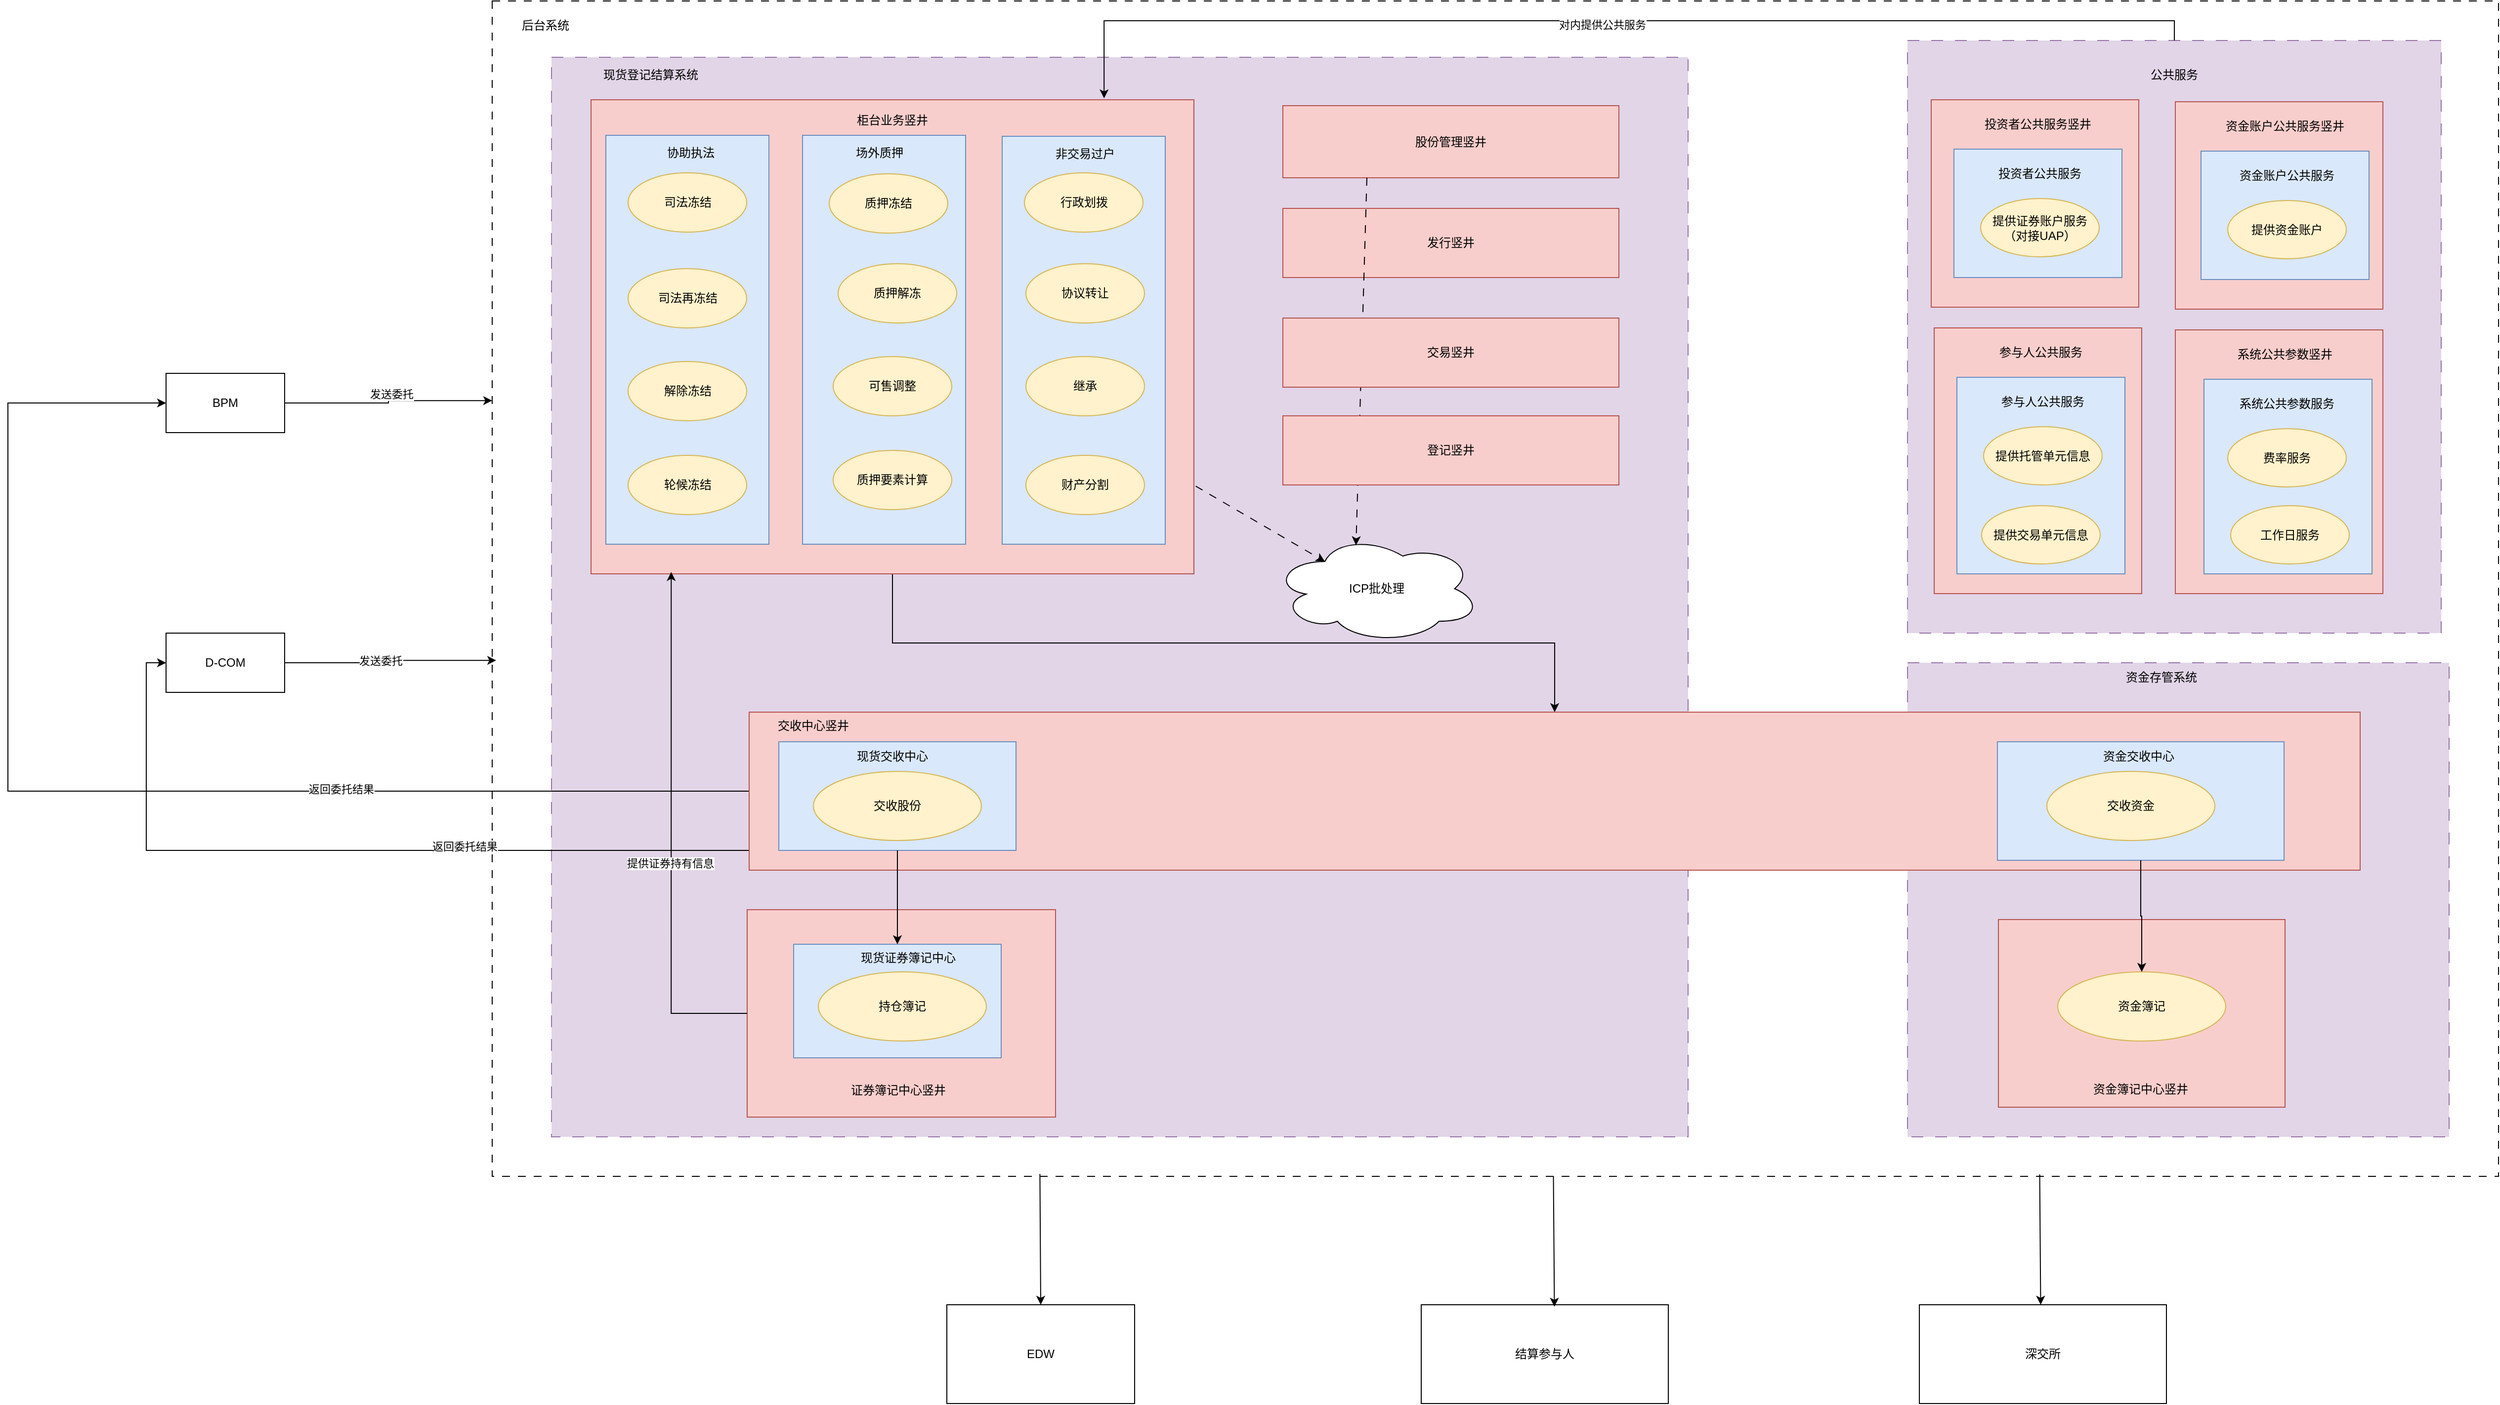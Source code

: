 <mxfile version="27.2.0">
  <diagram name="第 1 页" id="X5nS1ymlnuAeEdiXZMDX">
    <mxGraphModel dx="2137" dy="708" grid="1" gridSize="10" guides="1" tooltips="1" connect="1" arrows="1" fold="1" page="1" pageScale="1" pageWidth="827" pageHeight="1169" math="0" shadow="0">
      <root>
        <mxCell id="0" />
        <mxCell id="1" parent="0" />
        <mxCell id="fEw6cvL6jdv8BRQX3Pze-2" value="" style="rounded=0;whiteSpace=wrap;html=1;dashed=1;dashPattern=8 8;" parent="1" vertex="1">
          <mxGeometry x="190" y="70" width="2030" height="1190" as="geometry" />
        </mxCell>
        <mxCell id="TJUq0EqaipFlNP349zOz-218" value="" style="rounded=0;whiteSpace=wrap;html=1;fillColor=#e1d5e7;strokeColor=#9673a6;dashed=1;dashPattern=12 12;" parent="1" vertex="1">
          <mxGeometry x="1622" y="740" width="548" height="480" as="geometry" />
        </mxCell>
        <mxCell id="fEw6cvL6jdv8BRQX3Pze-1" value="BPM" style="rounded=0;whiteSpace=wrap;html=1;" parent="1" vertex="1">
          <mxGeometry x="-140" y="447" width="120" height="60" as="geometry" />
        </mxCell>
        <mxCell id="TJUq0EqaipFlNP349zOz-3" value="" style="rounded=0;whiteSpace=wrap;html=1;fillColor=#e1d5e7;strokeColor=#9673a6;dashed=1;dashPattern=12 12;" parent="1" vertex="1">
          <mxGeometry x="250" y="127" width="1150" height="1093" as="geometry" />
        </mxCell>
        <mxCell id="TJUq0EqaipFlNP349zOz-2" value="后台系统" style="text;strokeColor=none;align=center;fillColor=none;html=1;verticalAlign=middle;whiteSpace=wrap;rounded=0;" parent="1" vertex="1">
          <mxGeometry x="214" y="80" width="60" height="30" as="geometry" />
        </mxCell>
        <mxCell id="TJUq0EqaipFlNP349zOz-4" value="现货登记结算系统" style="text;strokeColor=none;align=center;fillColor=none;html=1;verticalAlign=middle;whiteSpace=wrap;rounded=0;" parent="1" vertex="1">
          <mxGeometry x="288" y="130" width="125" height="30" as="geometry" />
        </mxCell>
        <mxCell id="TJUq0EqaipFlNP349zOz-98" style="edgeStyle=orthogonalEdgeStyle;rounded=0;orthogonalLoop=1;jettySize=auto;html=1;exitX=0.5;exitY=1;exitDx=0;exitDy=0;entryX=0.5;entryY=0;entryDx=0;entryDy=0;" parent="1" source="TJUq0EqaipFlNP349zOz-13" target="TJUq0EqaipFlNP349zOz-92" edge="1">
          <mxGeometry relative="1" as="geometry" />
        </mxCell>
        <mxCell id="TJUq0EqaipFlNP349zOz-13" value="" style="rounded=0;whiteSpace=wrap;html=1;fillColor=#f8cecc;strokeColor=#b85450;" parent="1" vertex="1">
          <mxGeometry x="290" y="170" width="610" height="480" as="geometry" />
        </mxCell>
        <mxCell id="TJUq0EqaipFlNP349zOz-15" value="柜台业务竖井" style="text;strokeColor=none;align=center;fillColor=none;html=1;verticalAlign=middle;whiteSpace=wrap;rounded=0;" parent="1" vertex="1">
          <mxGeometry x="545" y="176" width="100" height="30" as="geometry" />
        </mxCell>
        <mxCell id="TJUq0EqaipFlNP349zOz-16" value="" style="rounded=0;whiteSpace=wrap;html=1;fillColor=#dae8fc;strokeColor=#6c8ebf;" parent="1" vertex="1">
          <mxGeometry x="305" y="206" width="165" height="414" as="geometry" />
        </mxCell>
        <mxCell id="TJUq0EqaipFlNP349zOz-17" value="协助执法" style="text;strokeColor=none;align=center;fillColor=none;html=1;verticalAlign=middle;whiteSpace=wrap;rounded=0;" parent="1" vertex="1">
          <mxGeometry x="361" y="209" width="60" height="30" as="geometry" />
        </mxCell>
        <mxCell id="TJUq0EqaipFlNP349zOz-19" value="轮候冻结" style="ellipse;whiteSpace=wrap;html=1;fillColor=#fff2cc;strokeColor=#d6b656;" parent="1" vertex="1">
          <mxGeometry x="327.5" y="530" width="120" height="60" as="geometry" />
        </mxCell>
        <mxCell id="TJUq0EqaipFlNP349zOz-22" value="司法冻结" style="ellipse;whiteSpace=wrap;html=1;fillColor=#fff2cc;strokeColor=#d6b656;" parent="1" vertex="1">
          <mxGeometry x="327.5" y="244" width="120" height="60" as="geometry" />
        </mxCell>
        <mxCell id="TJUq0EqaipFlNP349zOz-23" value="司法再冻结" style="ellipse;whiteSpace=wrap;html=1;fillColor=#fff2cc;strokeColor=#d6b656;" parent="1" vertex="1">
          <mxGeometry x="327.5" y="341" width="120" height="60" as="geometry" />
        </mxCell>
        <mxCell id="TJUq0EqaipFlNP349zOz-26" value="解除冻结" style="ellipse;whiteSpace=wrap;html=1;fillColor=#fff2cc;strokeColor=#d6b656;" parent="1" vertex="1">
          <mxGeometry x="327.5" y="435" width="120" height="60" as="geometry" />
        </mxCell>
        <mxCell id="TJUq0EqaipFlNP349zOz-27" value="" style="rounded=0;whiteSpace=wrap;html=1;fillColor=#dae8fc;strokeColor=#6c8ebf;" parent="1" vertex="1">
          <mxGeometry x="504" y="206" width="165" height="414" as="geometry" />
        </mxCell>
        <mxCell id="TJUq0EqaipFlNP349zOz-28" value="场外质押" style="text;strokeColor=none;align=center;fillColor=none;html=1;verticalAlign=middle;whiteSpace=wrap;rounded=0;" parent="1" vertex="1">
          <mxGeometry x="552" y="209" width="60" height="30" as="geometry" />
        </mxCell>
        <mxCell id="TJUq0EqaipFlNP349zOz-32" value="质押冻结" style="ellipse;whiteSpace=wrap;html=1;fillColor=#fff2cc;strokeColor=#d6b656;" parent="1" vertex="1">
          <mxGeometry x="531" y="245" width="120" height="60" as="geometry" />
        </mxCell>
        <mxCell id="TJUq0EqaipFlNP349zOz-33" value="质押解冻" style="ellipse;whiteSpace=wrap;html=1;fillColor=#fff2cc;strokeColor=#d6b656;" parent="1" vertex="1">
          <mxGeometry x="540" y="336" width="120" height="60" as="geometry" />
        </mxCell>
        <mxCell id="TJUq0EqaipFlNP349zOz-34" value="可售调整" style="ellipse;whiteSpace=wrap;html=1;fillColor=#fff2cc;strokeColor=#d6b656;" parent="1" vertex="1">
          <mxGeometry x="535" y="430" width="120" height="60" as="geometry" />
        </mxCell>
        <mxCell id="TJUq0EqaipFlNP349zOz-35" value="质押要素计算" style="ellipse;whiteSpace=wrap;html=1;fillColor=#fff2cc;strokeColor=#d6b656;" parent="1" vertex="1">
          <mxGeometry x="535" y="525" width="120" height="60" as="geometry" />
        </mxCell>
        <mxCell id="TJUq0EqaipFlNP349zOz-36" value="" style="rounded=0;whiteSpace=wrap;html=1;fillColor=#dae8fc;strokeColor=#6c8ebf;" parent="1" vertex="1">
          <mxGeometry x="706" y="207" width="165" height="413" as="geometry" />
        </mxCell>
        <mxCell id="TJUq0EqaipFlNP349zOz-37" value="非交易过户" style="text;strokeColor=none;align=center;fillColor=none;html=1;verticalAlign=middle;whiteSpace=wrap;rounded=0;" parent="1" vertex="1">
          <mxGeometry x="750" y="210" width="80" height="30" as="geometry" />
        </mxCell>
        <mxCell id="TJUq0EqaipFlNP349zOz-41" value="行政划拨" style="ellipse;whiteSpace=wrap;html=1;fillColor=#fff2cc;strokeColor=#d6b656;" parent="1" vertex="1">
          <mxGeometry x="728.5" y="244" width="120" height="60" as="geometry" />
        </mxCell>
        <mxCell id="TJUq0EqaipFlNP349zOz-42" value="协议转让" style="ellipse;whiteSpace=wrap;html=1;fillColor=#fff2cc;strokeColor=#d6b656;" parent="1" vertex="1">
          <mxGeometry x="730" y="336" width="120" height="60" as="geometry" />
        </mxCell>
        <mxCell id="TJUq0EqaipFlNP349zOz-49" style="edgeStyle=orthogonalEdgeStyle;rounded=0;orthogonalLoop=1;jettySize=auto;html=1;exitX=1;exitY=0.5;exitDx=0;exitDy=0;entryX=0.002;entryY=0.561;entryDx=0;entryDy=0;entryPerimeter=0;" parent="1" source="TJUq0EqaipFlNP349zOz-46" target="fEw6cvL6jdv8BRQX3Pze-2" edge="1">
          <mxGeometry relative="1" as="geometry" />
        </mxCell>
        <mxCell id="TJUq0EqaipFlNP349zOz-50" value="发送委托" style="edgeLabel;html=1;align=center;verticalAlign=middle;resizable=0;points=[];" parent="TJUq0EqaipFlNP349zOz-49" vertex="1" connectable="0">
          <mxGeometry x="-0.108" y="2" relative="1" as="geometry">
            <mxPoint as="offset" />
          </mxGeometry>
        </mxCell>
        <mxCell id="TJUq0EqaipFlNP349zOz-46" value="D-COM" style="rounded=0;whiteSpace=wrap;html=1;" parent="1" vertex="1">
          <mxGeometry x="-140" y="710" width="120" height="60" as="geometry" />
        </mxCell>
        <mxCell id="TJUq0EqaipFlNP349zOz-47" style="edgeStyle=orthogonalEdgeStyle;rounded=0;orthogonalLoop=1;jettySize=auto;html=1;exitX=1;exitY=0.5;exitDx=0;exitDy=0;entryX=0;entryY=0.34;entryDx=0;entryDy=0;entryPerimeter=0;" parent="1" source="fEw6cvL6jdv8BRQX3Pze-1" target="fEw6cvL6jdv8BRQX3Pze-2" edge="1">
          <mxGeometry relative="1" as="geometry">
            <mxPoint x="190" y="341" as="targetPoint" />
          </mxGeometry>
        </mxCell>
        <mxCell id="TJUq0EqaipFlNP349zOz-48" value="发送委托" style="edgeLabel;html=1;align=center;verticalAlign=middle;resizable=0;points=[];" parent="TJUq0EqaipFlNP349zOz-47" vertex="1" connectable="0">
          <mxGeometry x="0.011" y="3" relative="1" as="geometry">
            <mxPoint x="3" y="-4" as="offset" />
          </mxGeometry>
        </mxCell>
        <mxCell id="TJUq0EqaipFlNP349zOz-51" value="" style="rounded=0;whiteSpace=wrap;html=1;fillColor=#e1d5e7;strokeColor=#9673a6;dashed=1;dashPattern=12 12;" parent="1" vertex="1">
          <mxGeometry x="1622" y="110" width="540" height="600" as="geometry" />
        </mxCell>
        <mxCell id="TJUq0EqaipFlNP349zOz-52" value="公共服务" style="text;strokeColor=none;align=center;fillColor=none;html=1;verticalAlign=middle;whiteSpace=wrap;rounded=0;" parent="1" vertex="1">
          <mxGeometry x="1862" y="130" width="60" height="30" as="geometry" />
        </mxCell>
        <mxCell id="TJUq0EqaipFlNP349zOz-53" value="" style="rounded=0;whiteSpace=wrap;html=1;fillColor=#f8cecc;strokeColor=#b85450;" parent="1" vertex="1">
          <mxGeometry x="1646" y="170" width="210" height="210" as="geometry" />
        </mxCell>
        <mxCell id="TJUq0EqaipFlNP349zOz-54" value="投资者公共服务竖井" style="text;strokeColor=none;align=center;fillColor=none;html=1;verticalAlign=middle;whiteSpace=wrap;rounded=0;" parent="1" vertex="1">
          <mxGeometry x="1689" y="180" width="130" height="30" as="geometry" />
        </mxCell>
        <mxCell id="TJUq0EqaipFlNP349zOz-61" value="" style="rounded=0;whiteSpace=wrap;html=1;fillColor=#dae8fc;strokeColor=#6c8ebf;" parent="1" vertex="1">
          <mxGeometry x="1669" y="220" width="170" height="130" as="geometry" />
        </mxCell>
        <mxCell id="TJUq0EqaipFlNP349zOz-57" value="提供证券账户服务（对接UAP）" style="ellipse;whiteSpace=wrap;html=1;fillColor=#fff2cc;strokeColor=#d6b656;" parent="1" vertex="1">
          <mxGeometry x="1696" y="270" width="120" height="59" as="geometry" />
        </mxCell>
        <mxCell id="TJUq0EqaipFlNP349zOz-62" value="投资者公共服务" style="text;strokeColor=none;align=center;fillColor=none;html=1;verticalAlign=middle;whiteSpace=wrap;rounded=0;" parent="1" vertex="1">
          <mxGeometry x="1706" y="230" width="100" height="30" as="geometry" />
        </mxCell>
        <mxCell id="TJUq0EqaipFlNP349zOz-63" value="" style="rounded=0;whiteSpace=wrap;html=1;fillColor=#f8cecc;strokeColor=#b85450;" parent="1" vertex="1">
          <mxGeometry x="1649" y="401" width="210" height="269" as="geometry" />
        </mxCell>
        <mxCell id="TJUq0EqaipFlNP349zOz-64" value="参与人公共服务" style="text;strokeColor=none;align=center;fillColor=none;html=1;verticalAlign=middle;whiteSpace=wrap;rounded=0;" parent="1" vertex="1">
          <mxGeometry x="1692" y="411" width="130" height="30" as="geometry" />
        </mxCell>
        <mxCell id="TJUq0EqaipFlNP349zOz-65" value="" style="rounded=0;whiteSpace=wrap;html=1;fillColor=#dae8fc;strokeColor=#6c8ebf;" parent="1" vertex="1">
          <mxGeometry x="1672" y="451" width="170" height="199" as="geometry" />
        </mxCell>
        <mxCell id="TJUq0EqaipFlNP349zOz-66" value="提供托管单元信息" style="ellipse;whiteSpace=wrap;html=1;fillColor=#fff2cc;strokeColor=#d6b656;" parent="1" vertex="1">
          <mxGeometry x="1699" y="501" width="120" height="59" as="geometry" />
        </mxCell>
        <mxCell id="TJUq0EqaipFlNP349zOz-67" value="参与人公共服务" style="text;strokeColor=none;align=center;fillColor=none;html=1;verticalAlign=middle;whiteSpace=wrap;rounded=0;" parent="1" vertex="1">
          <mxGeometry x="1709" y="461" width="100" height="30" as="geometry" />
        </mxCell>
        <mxCell id="TJUq0EqaipFlNP349zOz-68" value="" style="rounded=0;whiteSpace=wrap;html=1;fillColor=#f8cecc;strokeColor=#b85450;fontStyle=1" parent="1" vertex="1">
          <mxGeometry x="1893" y="172" width="210" height="210" as="geometry" />
        </mxCell>
        <mxCell id="TJUq0EqaipFlNP349zOz-69" value="资金账户公共服务竖井" style="text;strokeColor=none;align=center;fillColor=none;html=1;verticalAlign=middle;whiteSpace=wrap;rounded=0;fontStyle=0" parent="1" vertex="1">
          <mxGeometry x="1939" y="182" width="130" height="30" as="geometry" />
        </mxCell>
        <mxCell id="TJUq0EqaipFlNP349zOz-70" value="" style="rounded=0;whiteSpace=wrap;html=1;fillColor=#dae8fc;strokeColor=#6c8ebf;fontStyle=1" parent="1" vertex="1">
          <mxGeometry x="1919" y="222" width="170" height="130" as="geometry" />
        </mxCell>
        <mxCell id="TJUq0EqaipFlNP349zOz-71" value="提供资金账户" style="ellipse;whiteSpace=wrap;html=1;fillColor=#fff2cc;strokeColor=#d6b656;fontStyle=0" parent="1" vertex="1">
          <mxGeometry x="1946" y="272" width="120" height="59" as="geometry" />
        </mxCell>
        <mxCell id="TJUq0EqaipFlNP349zOz-72" value="资金账户公共服务" style="text;strokeColor=none;align=center;fillColor=none;html=1;verticalAlign=middle;whiteSpace=wrap;rounded=0;fontStyle=0" parent="1" vertex="1">
          <mxGeometry x="1956" y="232" width="100" height="30" as="geometry" />
        </mxCell>
        <mxCell id="TJUq0EqaipFlNP349zOz-73" value="" style="rounded=0;whiteSpace=wrap;html=1;fillColor=#f8cecc;strokeColor=#b85450;" parent="1" vertex="1">
          <mxGeometry x="1893" y="403" width="210" height="267" as="geometry" />
        </mxCell>
        <mxCell id="TJUq0EqaipFlNP349zOz-74" value="系统公共参数竖井" style="text;strokeColor=none;align=center;fillColor=none;html=1;verticalAlign=middle;whiteSpace=wrap;rounded=0;" parent="1" vertex="1">
          <mxGeometry x="1939" y="413" width="130" height="30" as="geometry" />
        </mxCell>
        <mxCell id="TJUq0EqaipFlNP349zOz-75" value="" style="rounded=0;whiteSpace=wrap;html=1;fillColor=#dae8fc;strokeColor=#6c8ebf;" parent="1" vertex="1">
          <mxGeometry x="1922" y="453" width="170" height="197" as="geometry" />
        </mxCell>
        <mxCell id="TJUq0EqaipFlNP349zOz-76" value="费率服务" style="ellipse;whiteSpace=wrap;html=1;fillColor=#fff2cc;strokeColor=#d6b656;" parent="1" vertex="1">
          <mxGeometry x="1946" y="503" width="120" height="59" as="geometry" />
        </mxCell>
        <mxCell id="TJUq0EqaipFlNP349zOz-77" value="系统公共参数服务" style="text;strokeColor=none;align=center;fillColor=none;html=1;verticalAlign=middle;whiteSpace=wrap;rounded=0;" parent="1" vertex="1">
          <mxGeometry x="1956" y="463" width="100" height="30" as="geometry" />
        </mxCell>
        <mxCell id="TJUq0EqaipFlNP349zOz-79" value="提供交易单元信息" style="ellipse;whiteSpace=wrap;html=1;fillColor=#fff2cc;strokeColor=#d6b656;" parent="1" vertex="1">
          <mxGeometry x="1697" y="581" width="120" height="59" as="geometry" />
        </mxCell>
        <mxCell id="TJUq0EqaipFlNP349zOz-82" value="工作日服务" style="ellipse;whiteSpace=wrap;html=1;fillColor=#fff2cc;strokeColor=#d6b656;" parent="1" vertex="1">
          <mxGeometry x="1949" y="581" width="120" height="59" as="geometry" />
        </mxCell>
        <mxCell id="TJUq0EqaipFlNP349zOz-100" value="交收中心竖井" style="text;strokeColor=none;align=center;fillColor=none;html=1;verticalAlign=middle;whiteSpace=wrap;rounded=0;" parent="1" vertex="1">
          <mxGeometry x="540" y="789" width="120" height="40" as="geometry" />
        </mxCell>
        <mxCell id="TJUq0EqaipFlNP349zOz-225" style="edgeStyle=orthogonalEdgeStyle;rounded=0;orthogonalLoop=1;jettySize=auto;html=1;exitX=0;exitY=0.5;exitDx=0;exitDy=0;entryX=0;entryY=0.5;entryDx=0;entryDy=0;" parent="1" source="TJUq0EqaipFlNP349zOz-92" target="fEw6cvL6jdv8BRQX3Pze-1" edge="1">
          <mxGeometry relative="1" as="geometry">
            <Array as="points">
              <mxPoint x="-300" y="870" />
              <mxPoint x="-300" y="477" />
            </Array>
          </mxGeometry>
        </mxCell>
        <mxCell id="TJUq0EqaipFlNP349zOz-226" value="返回委托结果" style="edgeLabel;html=1;align=center;verticalAlign=middle;resizable=0;points=[];" parent="TJUq0EqaipFlNP349zOz-225" vertex="1" connectable="0">
          <mxGeometry x="-0.366" y="-2" relative="1" as="geometry">
            <mxPoint as="offset" />
          </mxGeometry>
        </mxCell>
        <mxCell id="TJUq0EqaipFlNP349zOz-227" style="edgeStyle=orthogonalEdgeStyle;rounded=0;orthogonalLoop=1;jettySize=auto;html=1;exitX=0;exitY=0.5;exitDx=0;exitDy=0;entryX=0;entryY=0.5;entryDx=0;entryDy=0;" parent="1" source="TJUq0EqaipFlNP349zOz-92" target="TJUq0EqaipFlNP349zOz-46" edge="1">
          <mxGeometry relative="1" as="geometry">
            <Array as="points">
              <mxPoint x="450" y="930" />
              <mxPoint x="-160" y="930" />
              <mxPoint x="-160" y="740" />
            </Array>
          </mxGeometry>
        </mxCell>
        <mxCell id="TJUq0EqaipFlNP349zOz-228" value="返回委托结果" style="edgeLabel;html=1;align=center;verticalAlign=middle;resizable=0;points=[];" parent="TJUq0EqaipFlNP349zOz-227" vertex="1" connectable="0">
          <mxGeometry x="-0.209" y="-5" relative="1" as="geometry">
            <mxPoint y="1" as="offset" />
          </mxGeometry>
        </mxCell>
        <mxCell id="TJUq0EqaipFlNP349zOz-92" value="" style="rounded=0;whiteSpace=wrap;html=1;fillColor=#f8cecc;strokeColor=#b85450;" parent="1" vertex="1">
          <mxGeometry x="450" y="790" width="1630" height="160" as="geometry" />
        </mxCell>
        <mxCell id="TJUq0EqaipFlNP349zOz-160" value="股份管理竖井" style="rounded=0;whiteSpace=wrap;html=1;fillColor=#f8cecc;strokeColor=#b85450;" parent="1" vertex="1">
          <mxGeometry x="990" y="176" width="340" height="73" as="geometry" />
        </mxCell>
        <mxCell id="TJUq0EqaipFlNP349zOz-170" value="" style="rounded=0;whiteSpace=wrap;html=1;fillColor=#dae8fc;strokeColor=#6c8ebf;" parent="1" vertex="1">
          <mxGeometry x="480" y="820" width="240" height="110" as="geometry" />
        </mxCell>
        <mxCell id="TJUq0EqaipFlNP349zOz-103" value="交收股份" style="ellipse;whiteSpace=wrap;html=1;fillColor=#fff2cc;strokeColor=#d6b656;" parent="1" vertex="1">
          <mxGeometry x="515" y="850" width="170" height="70" as="geometry" />
        </mxCell>
        <mxCell id="TJUq0EqaipFlNP349zOz-171" value="现货交收中心" style="text;strokeColor=none;align=center;fillColor=none;html=1;verticalAlign=middle;whiteSpace=wrap;rounded=0;" parent="1" vertex="1">
          <mxGeometry x="545" y="820" width="100" height="30" as="geometry" />
        </mxCell>
        <mxCell id="TJUq0EqaipFlNP349zOz-172" value="" style="rounded=0;whiteSpace=wrap;html=1;fillColor=#dae8fc;strokeColor=#6c8ebf;" parent="1" vertex="1">
          <mxGeometry x="1713" y="820" width="290" height="120" as="geometry" />
        </mxCell>
        <mxCell id="TJUq0EqaipFlNP349zOz-177" style="edgeStyle=orthogonalEdgeStyle;rounded=0;orthogonalLoop=1;jettySize=auto;html=1;exitX=0.5;exitY=0;exitDx=0;exitDy=0;entryX=0.851;entryY=-0.003;entryDx=0;entryDy=0;entryPerimeter=0;" parent="1" source="TJUq0EqaipFlNP349zOz-51" target="TJUq0EqaipFlNP349zOz-13" edge="1">
          <mxGeometry relative="1" as="geometry">
            <Array as="points">
              <mxPoint x="1892" y="90" />
              <mxPoint x="809" y="90" />
            </Array>
          </mxGeometry>
        </mxCell>
        <mxCell id="TJUq0EqaipFlNP349zOz-178" value="对内提供公共服务" style="edgeLabel;html=1;align=center;verticalAlign=middle;resizable=0;points=[];" parent="TJUq0EqaipFlNP349zOz-177" vertex="1" connectable="0">
          <mxGeometry x="0.015" y="4" relative="1" as="geometry">
            <mxPoint as="offset" />
          </mxGeometry>
        </mxCell>
        <mxCell id="TJUq0EqaipFlNP349zOz-181" value="资金交收中心" style="text;strokeColor=none;align=center;fillColor=none;html=1;verticalAlign=middle;whiteSpace=wrap;rounded=0;" parent="1" vertex="1">
          <mxGeometry x="1801" y="820" width="110" height="30" as="geometry" />
        </mxCell>
        <mxCell id="TJUq0EqaipFlNP349zOz-183" value="交收资金" style="ellipse;whiteSpace=wrap;html=1;fillColor=#fff2cc;strokeColor=#d6b656;" parent="1" vertex="1">
          <mxGeometry x="1763" y="850" width="170" height="70" as="geometry" />
        </mxCell>
        <mxCell id="TJUq0EqaipFlNP349zOz-184" value="交收中心竖井" style="text;strokeColor=none;align=center;fillColor=none;html=1;verticalAlign=middle;whiteSpace=wrap;rounded=0;" parent="1" vertex="1">
          <mxGeometry x="460" y="789" width="110" height="30" as="geometry" />
        </mxCell>
        <mxCell id="TJUq0EqaipFlNP349zOz-186" value="" style="rounded=0;whiteSpace=wrap;html=1;fillColor=#f8cecc;strokeColor=#b85450;" parent="1" vertex="1">
          <mxGeometry x="1714" y="1000" width="290" height="190" as="geometry" />
        </mxCell>
        <mxCell id="TJUq0EqaipFlNP349zOz-192" value="" style="rounded=0;whiteSpace=wrap;html=1;fillColor=#f8cecc;strokeColor=#b85450;" parent="1" vertex="1">
          <mxGeometry x="448" y="990" width="312" height="210" as="geometry" />
        </mxCell>
        <mxCell id="TJUq0EqaipFlNP349zOz-196" value="" style="rounded=0;whiteSpace=wrap;html=1;fillColor=#dae8fc;strokeColor=#6c8ebf;" parent="1" vertex="1">
          <mxGeometry x="495" y="1025" width="210" height="115" as="geometry" />
        </mxCell>
        <mxCell id="TJUq0EqaipFlNP349zOz-106" value="持仓簿记" style="ellipse;whiteSpace=wrap;html=1;fillColor=#fff2cc;strokeColor=#d6b656;" parent="1" vertex="1">
          <mxGeometry x="520" y="1053" width="170" height="70" as="geometry" />
        </mxCell>
        <mxCell id="TJUq0EqaipFlNP349zOz-105" value="现货证券簿记中心" style="text;strokeColor=none;align=center;fillColor=none;html=1;verticalAlign=middle;whiteSpace=wrap;rounded=0;" parent="1" vertex="1">
          <mxGeometry x="551" y="1025" width="120" height="28" as="geometry" />
        </mxCell>
        <mxCell id="TJUq0EqaipFlNP349zOz-198" value="证券簿记中心竖井" style="text;strokeColor=none;align=center;fillColor=none;html=1;verticalAlign=middle;whiteSpace=wrap;rounded=0;" parent="1" vertex="1">
          <mxGeometry x="531" y="1158" width="140" height="30" as="geometry" />
        </mxCell>
        <mxCell id="TJUq0EqaipFlNP349zOz-199" style="edgeStyle=orthogonalEdgeStyle;rounded=0;orthogonalLoop=1;jettySize=auto;html=1;exitX=0.5;exitY=1;exitDx=0;exitDy=0;entryX=0.5;entryY=0;entryDx=0;entryDy=0;" parent="1" source="TJUq0EqaipFlNP349zOz-170" target="TJUq0EqaipFlNP349zOz-196" edge="1">
          <mxGeometry relative="1" as="geometry" />
        </mxCell>
        <mxCell id="TJUq0EqaipFlNP349zOz-187" value="资金簿记中心竖井" style="text;strokeColor=none;align=center;fillColor=none;html=1;verticalAlign=middle;whiteSpace=wrap;rounded=0;" parent="1" vertex="1">
          <mxGeometry x="1808" y="1142" width="100" height="60" as="geometry" />
        </mxCell>
        <mxCell id="TJUq0EqaipFlNP349zOz-111" value="资金簿记" style="ellipse;whiteSpace=wrap;html=1;fillColor=#fff2cc;strokeColor=#d6b656;" parent="1" vertex="1">
          <mxGeometry x="1774" y="1053" width="170" height="70" as="geometry" />
        </mxCell>
        <mxCell id="TJUq0EqaipFlNP349zOz-205" style="edgeStyle=orthogonalEdgeStyle;rounded=0;orthogonalLoop=1;jettySize=auto;html=1;exitX=0.5;exitY=1;exitDx=0;exitDy=0;entryX=0.5;entryY=0;entryDx=0;entryDy=0;" parent="1" source="TJUq0EqaipFlNP349zOz-172" target="TJUq0EqaipFlNP349zOz-111" edge="1">
          <mxGeometry relative="1" as="geometry" />
        </mxCell>
        <mxCell id="TJUq0EqaipFlNP349zOz-219" value="资金存管系统" style="text;strokeColor=none;align=center;fillColor=none;html=1;verticalAlign=middle;whiteSpace=wrap;rounded=0;" parent="1" vertex="1">
          <mxGeometry x="1839" y="740" width="80" height="30" as="geometry" />
        </mxCell>
        <mxCell id="TJUq0EqaipFlNP349zOz-229" value="EDW" style="rounded=0;whiteSpace=wrap;html=1;" parent="1" vertex="1">
          <mxGeometry x="650" y="1390" width="190" height="100" as="geometry" />
        </mxCell>
        <mxCell id="TJUq0EqaipFlNP349zOz-230" value="结算参与人" style="rounded=0;whiteSpace=wrap;html=1;" parent="1" vertex="1">
          <mxGeometry x="1130" y="1390" width="250" height="100" as="geometry" />
        </mxCell>
        <mxCell id="TJUq0EqaipFlNP349zOz-231" value="深交所" style="rounded=0;whiteSpace=wrap;html=1;" parent="1" vertex="1">
          <mxGeometry x="1634" y="1390" width="250" height="100" as="geometry" />
        </mxCell>
        <mxCell id="TJUq0EqaipFlNP349zOz-232" value="" style="edgeStyle=none;orthogonalLoop=1;jettySize=auto;html=1;rounded=0;exitX=0.273;exitY=0.998;exitDx=0;exitDy=0;exitPerimeter=0;entryX=0.5;entryY=0;entryDx=0;entryDy=0;" parent="1" source="fEw6cvL6jdv8BRQX3Pze-2" target="TJUq0EqaipFlNP349zOz-229" edge="1">
          <mxGeometry width="80" relative="1" as="geometry">
            <mxPoint x="1070" y="1450" as="sourcePoint" />
            <mxPoint x="1150" y="1450" as="targetPoint" />
            <Array as="points" />
          </mxGeometry>
        </mxCell>
        <mxCell id="TJUq0EqaipFlNP349zOz-233" value="" style="edgeStyle=none;orthogonalLoop=1;jettySize=auto;html=1;rounded=0;exitX=0.273;exitY=0.998;exitDx=0;exitDy=0;exitPerimeter=0;entryX=0.5;entryY=0;entryDx=0;entryDy=0;" parent="1" edge="1">
          <mxGeometry width="80" relative="1" as="geometry">
            <mxPoint x="1263.75" y="1260" as="sourcePoint" />
            <mxPoint x="1264.75" y="1392" as="targetPoint" />
            <Array as="points" />
          </mxGeometry>
        </mxCell>
        <mxCell id="TJUq0EqaipFlNP349zOz-234" value="" style="edgeStyle=none;orthogonalLoop=1;jettySize=auto;html=1;rounded=0;exitX=0.273;exitY=0.998;exitDx=0;exitDy=0;exitPerimeter=0;entryX=0.5;entryY=0;entryDx=0;entryDy=0;" parent="1" edge="1">
          <mxGeometry width="80" relative="1" as="geometry">
            <mxPoint x="1755.75" y="1258" as="sourcePoint" />
            <mxPoint x="1756.75" y="1390" as="targetPoint" />
            <Array as="points" />
          </mxGeometry>
        </mxCell>
        <mxCell id="0pnk1vDcWy87FxlHx3Ui-2" style="edgeStyle=orthogonalEdgeStyle;rounded=0;orthogonalLoop=1;jettySize=auto;html=1;exitX=0;exitY=0.5;exitDx=0;exitDy=0;entryX=0.133;entryY=0.996;entryDx=0;entryDy=0;entryPerimeter=0;" edge="1" parent="1" source="TJUq0EqaipFlNP349zOz-192" target="TJUq0EqaipFlNP349zOz-13">
          <mxGeometry relative="1" as="geometry" />
        </mxCell>
        <mxCell id="0pnk1vDcWy87FxlHx3Ui-3" value="提供证券持有信息" style="edgeLabel;html=1;align=center;verticalAlign=middle;resizable=0;points=[];" vertex="1" connectable="0" parent="0pnk1vDcWy87FxlHx3Ui-2">
          <mxGeometry x="-0.13" y="1" relative="1" as="geometry">
            <mxPoint y="-1" as="offset" />
          </mxGeometry>
        </mxCell>
        <mxCell id="0pnk1vDcWy87FxlHx3Ui-13" value="ICP批处理" style="ellipse;shape=cloud;whiteSpace=wrap;html=1;" vertex="1" parent="1">
          <mxGeometry x="980" y="610" width="210" height="110" as="geometry" />
        </mxCell>
        <mxCell id="0pnk1vDcWy87FxlHx3Ui-16" value="" style="edgeStyle=none;orthogonalLoop=1;jettySize=auto;html=1;rounded=0;entryX=0.25;entryY=0.25;entryDx=0;entryDy=0;entryPerimeter=0;exitX=1.003;exitY=0.815;exitDx=0;exitDy=0;exitPerimeter=0;dashed=1;dashPattern=8 8;" edge="1" parent="1" source="TJUq0EqaipFlNP349zOz-13" target="0pnk1vDcWy87FxlHx3Ui-13">
          <mxGeometry width="80" relative="1" as="geometry">
            <mxPoint x="1480" y="541" as="sourcePoint" />
            <mxPoint x="920" y="820" as="targetPoint" />
            <Array as="points" />
          </mxGeometry>
        </mxCell>
        <mxCell id="0pnk1vDcWy87FxlHx3Ui-17" value="发行竖井" style="rounded=0;whiteSpace=wrap;html=1;fillColor=#f8cecc;strokeColor=#b85450;" vertex="1" parent="1">
          <mxGeometry x="990" y="280" width="340" height="70" as="geometry" />
        </mxCell>
        <mxCell id="0pnk1vDcWy87FxlHx3Ui-20" value="" style="edgeStyle=none;orthogonalLoop=1;jettySize=auto;html=1;rounded=0;entryX=0.4;entryY=0.1;entryDx=0;entryDy=0;entryPerimeter=0;exitX=0.25;exitY=1;exitDx=0;exitDy=0;dashed=1;dashPattern=8 8;" edge="1" parent="1" source="TJUq0EqaipFlNP349zOz-160" target="0pnk1vDcWy87FxlHx3Ui-13">
          <mxGeometry width="80" relative="1" as="geometry">
            <mxPoint x="1080" y="570" as="sourcePoint" />
            <mxPoint x="1200" y="360" as="targetPoint" />
            <Array as="points" />
          </mxGeometry>
        </mxCell>
        <mxCell id="0pnk1vDcWy87FxlHx3Ui-22" value="交易竖井" style="rounded=0;whiteSpace=wrap;html=1;fillColor=#f8cecc;strokeColor=#b85450;" vertex="1" parent="1">
          <mxGeometry x="990" y="391" width="340" height="70" as="geometry" />
        </mxCell>
        <mxCell id="0pnk1vDcWy87FxlHx3Ui-23" value="登记竖井" style="rounded=0;whiteSpace=wrap;html=1;fillColor=#f8cecc;strokeColor=#b85450;" vertex="1" parent="1">
          <mxGeometry x="990" y="490" width="340" height="70" as="geometry" />
        </mxCell>
        <mxCell id="0pnk1vDcWy87FxlHx3Ui-26" value="继承" style="ellipse;whiteSpace=wrap;html=1;fillColor=#fff2cc;strokeColor=#d6b656;" vertex="1" parent="1">
          <mxGeometry x="730" y="430" width="120" height="60" as="geometry" />
        </mxCell>
        <mxCell id="0pnk1vDcWy87FxlHx3Ui-27" value="财产分割" style="ellipse;whiteSpace=wrap;html=1;fillColor=#fff2cc;strokeColor=#d6b656;" vertex="1" parent="1">
          <mxGeometry x="730" y="530" width="120" height="60" as="geometry" />
        </mxCell>
      </root>
    </mxGraphModel>
  </diagram>
</mxfile>
